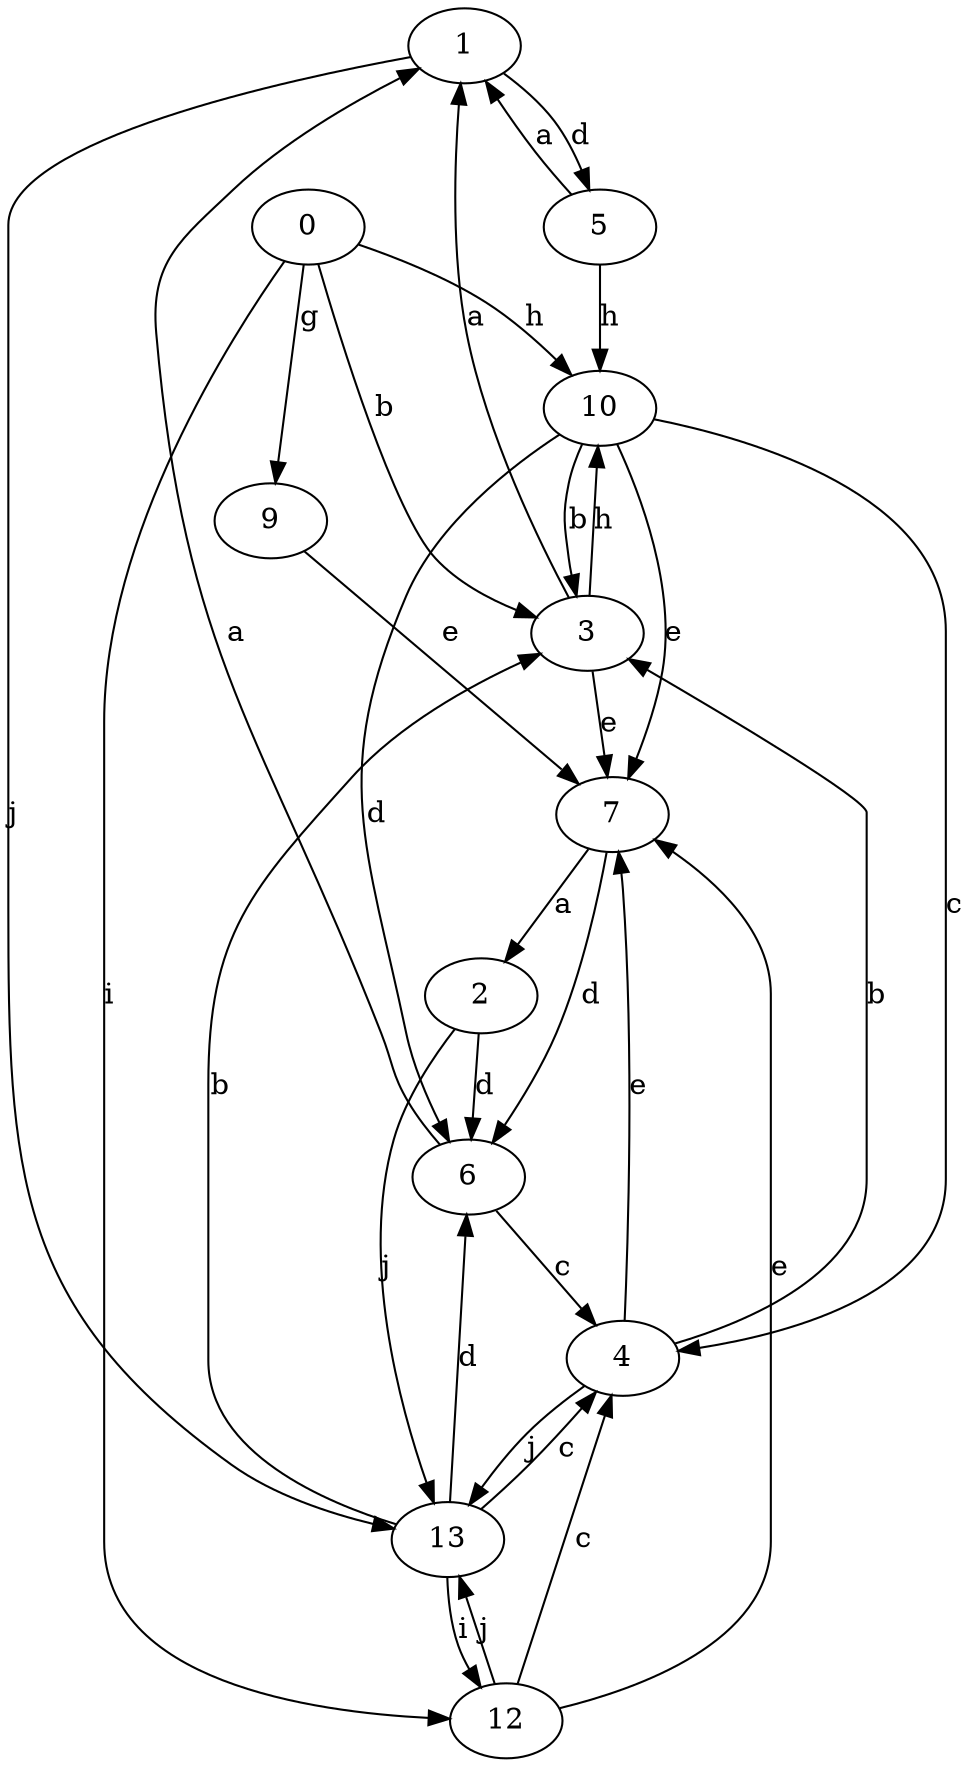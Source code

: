 strict digraph  {
1;
2;
3;
0;
4;
5;
6;
7;
9;
10;
12;
13;
1 -> 5  [label=d];
1 -> 13  [label=j];
2 -> 6  [label=d];
2 -> 13  [label=j];
3 -> 1  [label=a];
3 -> 7  [label=e];
3 -> 10  [label=h];
0 -> 3  [label=b];
0 -> 9  [label=g];
0 -> 10  [label=h];
0 -> 12  [label=i];
4 -> 3  [label=b];
4 -> 7  [label=e];
4 -> 13  [label=j];
5 -> 1  [label=a];
5 -> 10  [label=h];
6 -> 1  [label=a];
6 -> 4  [label=c];
7 -> 2  [label=a];
7 -> 6  [label=d];
9 -> 7  [label=e];
10 -> 3  [label=b];
10 -> 4  [label=c];
10 -> 6  [label=d];
10 -> 7  [label=e];
12 -> 4  [label=c];
12 -> 7  [label=e];
12 -> 13  [label=j];
13 -> 3  [label=b];
13 -> 4  [label=c];
13 -> 6  [label=d];
13 -> 12  [label=i];
}
